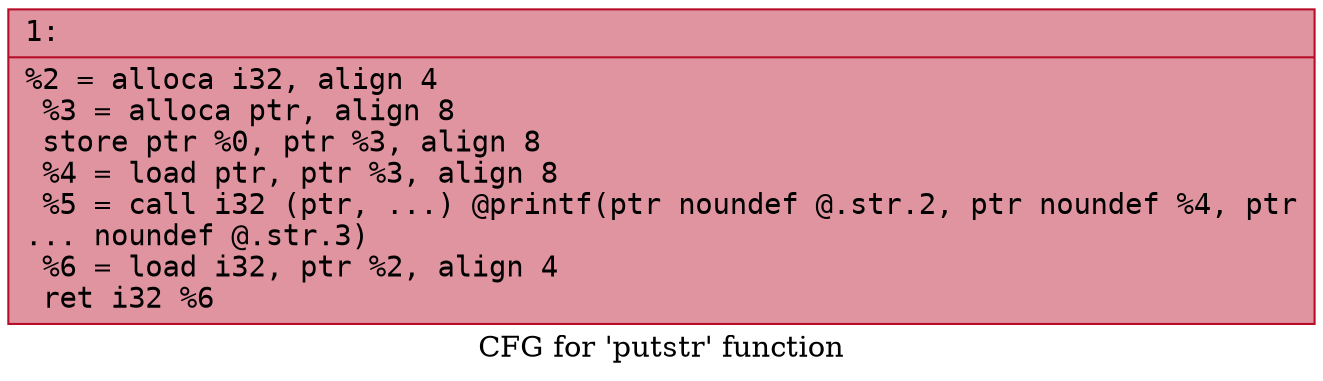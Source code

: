 digraph "CFG for 'putstr' function" {
	label="CFG for 'putstr' function";

	Node0x6000022de850 [shape=record,color="#b70d28ff", style=filled, fillcolor="#b70d2870" fontname="Courier",label="{1:\l|  %2 = alloca i32, align 4\l  %3 = alloca ptr, align 8\l  store ptr %0, ptr %3, align 8\l  %4 = load ptr, ptr %3, align 8\l  %5 = call i32 (ptr, ...) @printf(ptr noundef @.str.2, ptr noundef %4, ptr\l... noundef @.str.3)\l  %6 = load i32, ptr %2, align 4\l  ret i32 %6\l}"];
}
